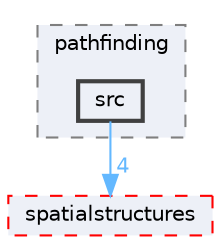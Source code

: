 digraph "Cpp/pathfinding/src"
{
 // LATEX_PDF_SIZE
  bgcolor="transparent";
  edge [fontname=Helvetica,fontsize=10,labelfontname=Helvetica,labelfontsize=10];
  node [fontname=Helvetica,fontsize=10,shape=box,height=0.2,width=0.4];
  compound=true
  subgraph clusterdir_0e02576f053bf9c676481922c38373d1 {
    graph [ bgcolor="#edf0f7", pencolor="grey50", label="pathfinding", fontname=Helvetica,fontsize=10 style="filled,dashed", URL="dir_0e02576f053bf9c676481922c38373d1.html",tooltip=""]
  dir_d9dda2ac126eb26464c89893175cb5d7 [label="src", fillcolor="#edf0f7", color="grey25", style="filled,bold", URL="dir_d9dda2ac126eb26464c89893175cb5d7.html",tooltip=""];
  }
  dir_66731bdf74d76a38b2c500ac62cfdf48 [label="spatialstructures", fillcolor="#edf0f7", color="red", style="filled,dashed", URL="dir_66731bdf74d76a38b2c500ac62cfdf48.html",tooltip=""];
  dir_d9dda2ac126eb26464c89893175cb5d7->dir_66731bdf74d76a38b2c500ac62cfdf48 [headlabel="4", labeldistance=1.5 headhref="dir_000015_000011.html" color="steelblue1" fontcolor="steelblue1"];
}
